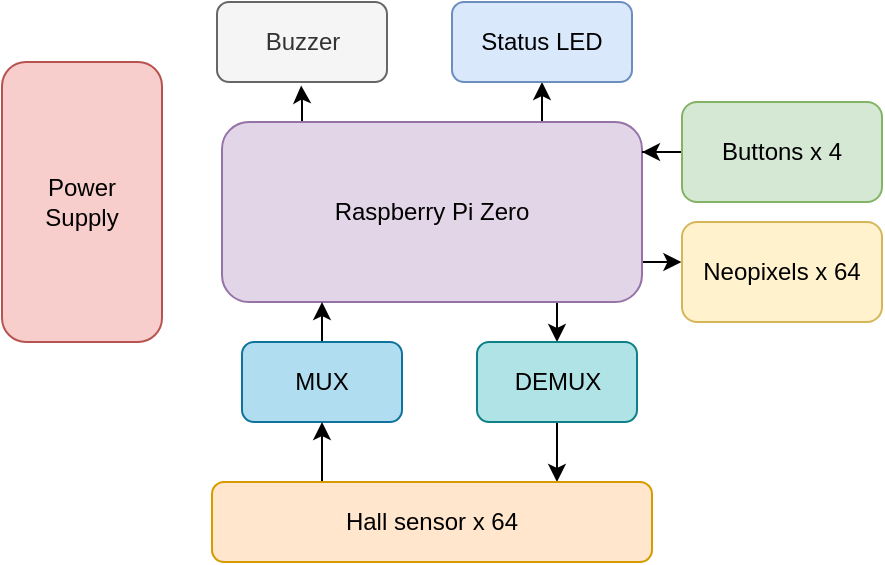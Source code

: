 <mxfile version="14.8.0" type="device"><diagram id="CyARhc646Ur3SWqdtWKb" name="Page-1"><mxGraphModel dx="779" dy="412" grid="1" gridSize="10" guides="1" tooltips="1" connect="1" arrows="1" fold="1" page="1" pageScale="1" pageWidth="850" pageHeight="1100" math="0" shadow="0"><root><mxCell id="0"/><mxCell id="1" parent="0"/><mxCell id="cgV89Y9W_HNAQR4JNPj6-11" style="edgeStyle=orthogonalEdgeStyle;rounded=0;orthogonalLoop=1;jettySize=auto;html=1;entryX=0.5;entryY=0;entryDx=0;entryDy=0;startArrow=none;startFill=0;endArrow=classic;endFill=1;" edge="1" parent="1" source="kuXcm-0trX771AxGxB43-1" target="cgV89Y9W_HNAQR4JNPj6-1"><mxGeometry relative="1" as="geometry"><Array as="points"><mxPoint x="518" y="380"/></Array></mxGeometry></mxCell><mxCell id="cgV89Y9W_HNAQR4JNPj6-14" style="edgeStyle=orthogonalEdgeStyle;rounded=0;orthogonalLoop=1;jettySize=auto;html=1;entryX=0.495;entryY=1.044;entryDx=0;entryDy=0;entryPerimeter=0;startArrow=none;startFill=0;endArrow=classic;endFill=1;" edge="1" parent="1" source="kuXcm-0trX771AxGxB43-1" target="kuXcm-0trX771AxGxB43-2"><mxGeometry relative="1" as="geometry"><Array as="points"><mxPoint x="390" y="260"/><mxPoint x="390" y="260"/></Array></mxGeometry></mxCell><mxCell id="cgV89Y9W_HNAQR4JNPj6-15" style="edgeStyle=orthogonalEdgeStyle;rounded=0;orthogonalLoop=1;jettySize=auto;html=1;entryX=0.5;entryY=1;entryDx=0;entryDy=0;startArrow=none;startFill=0;endArrow=classic;endFill=1;" edge="1" parent="1" source="kuXcm-0trX771AxGxB43-1" target="kuXcm-0trX771AxGxB43-3"><mxGeometry relative="1" as="geometry"><Array as="points"><mxPoint x="510" y="260"/><mxPoint x="510" y="260"/></Array></mxGeometry></mxCell><mxCell id="cgV89Y9W_HNAQR4JNPj6-18" style="edgeStyle=orthogonalEdgeStyle;rounded=0;orthogonalLoop=1;jettySize=auto;html=1;entryX=-0.003;entryY=0.399;entryDx=0;entryDy=0;entryPerimeter=0;startArrow=none;startFill=0;endArrow=classic;endFill=1;" edge="1" parent="1" source="kuXcm-0trX771AxGxB43-1" target="cgV89Y9W_HNAQR4JNPj6-4"><mxGeometry relative="1" as="geometry"><Array as="points"><mxPoint x="580" y="340"/></Array></mxGeometry></mxCell><mxCell id="kuXcm-0trX771AxGxB43-1" value="Raspberry Pi Zero" style="rounded=1;whiteSpace=wrap;html=1;fillColor=#e1d5e7;strokeColor=#9673a6;" parent="1" vertex="1"><mxGeometry x="350" y="270" width="210" height="90" as="geometry"/></mxCell><mxCell id="kuXcm-0trX771AxGxB43-2" value="Buzzer" style="rounded=1;whiteSpace=wrap;html=1;fillColor=#f5f5f5;strokeColor=#666666;fontColor=#333333;" parent="1" vertex="1"><mxGeometry x="347.5" y="210" width="85" height="40" as="geometry"/></mxCell><mxCell id="kuXcm-0trX771AxGxB43-3" value="Status LED" style="rounded=1;whiteSpace=wrap;html=1;fillColor=#dae8fc;strokeColor=#6c8ebf;" parent="1" vertex="1"><mxGeometry x="465" y="210" width="90" height="40" as="geometry"/></mxCell><mxCell id="cgV89Y9W_HNAQR4JNPj6-12" value="" style="edgeStyle=orthogonalEdgeStyle;rounded=0;orthogonalLoop=1;jettySize=auto;html=1;startArrow=none;startFill=0;endArrow=classic;endFill=1;entryX=0.239;entryY=1.002;entryDx=0;entryDy=0;entryPerimeter=0;" edge="1" parent="1" source="kuXcm-0trX771AxGxB43-9" target="kuXcm-0trX771AxGxB43-1"><mxGeometry relative="1" as="geometry"/></mxCell><mxCell id="kuXcm-0trX771AxGxB43-9" value="MUX" style="rounded=1;whiteSpace=wrap;html=1;fillColor=#b1ddf0;strokeColor=#10739e;" parent="1" vertex="1"><mxGeometry x="360" y="380" width="80" height="40" as="geometry"/></mxCell><mxCell id="cgV89Y9W_HNAQR4JNPj6-8" style="edgeStyle=orthogonalEdgeStyle;rounded=0;orthogonalLoop=1;jettySize=auto;html=1;startArrow=none;startFill=0;endArrow=classic;endFill=1;entryX=0.784;entryY=0;entryDx=0;entryDy=0;entryPerimeter=0;" edge="1" parent="1" source="cgV89Y9W_HNAQR4JNPj6-1" target="cgV89Y9W_HNAQR4JNPj6-7"><mxGeometry relative="1" as="geometry"/></mxCell><mxCell id="cgV89Y9W_HNAQR4JNPj6-1" value="DEMUX" style="rounded=1;whiteSpace=wrap;html=1;fillColor=#b0e3e6;strokeColor=#0e8088;" vertex="1" parent="1"><mxGeometry x="477.5" y="380" width="80" height="40" as="geometry"/></mxCell><mxCell id="cgV89Y9W_HNAQR4JNPj6-2" value="Power &lt;br&gt;Supply" style="rounded=1;whiteSpace=wrap;html=1;fillColor=#f8cecc;strokeColor=#b85450;" vertex="1" parent="1"><mxGeometry x="240" y="240" width="80" height="140" as="geometry"/></mxCell><mxCell id="cgV89Y9W_HNAQR4JNPj6-4" value="Neopixels x 64" style="rounded=1;whiteSpace=wrap;html=1;fillColor=#fff2cc;strokeColor=#d6b656;" vertex="1" parent="1"><mxGeometry x="580" y="320" width="100" height="50" as="geometry"/></mxCell><mxCell id="cgV89Y9W_HNAQR4JNPj6-16" style="edgeStyle=orthogonalEdgeStyle;rounded=0;orthogonalLoop=1;jettySize=auto;html=1;entryX=1;entryY=0.167;entryDx=0;entryDy=0;entryPerimeter=0;startArrow=none;startFill=0;endArrow=classic;endFill=1;" edge="1" parent="1" source="cgV89Y9W_HNAQR4JNPj6-5" target="kuXcm-0trX771AxGxB43-1"><mxGeometry relative="1" as="geometry"/></mxCell><mxCell id="cgV89Y9W_HNAQR4JNPj6-5" value="Buttons x 4" style="rounded=1;whiteSpace=wrap;html=1;fillColor=#d5e8d4;strokeColor=#82b366;" vertex="1" parent="1"><mxGeometry x="580" y="260" width="100" height="50" as="geometry"/></mxCell><mxCell id="cgV89Y9W_HNAQR4JNPj6-10" style="edgeStyle=orthogonalEdgeStyle;rounded=0;orthogonalLoop=1;jettySize=auto;html=1;entryX=0.5;entryY=1;entryDx=0;entryDy=0;startArrow=none;startFill=0;endArrow=classic;endFill=1;" edge="1" parent="1" source="cgV89Y9W_HNAQR4JNPj6-7" target="kuXcm-0trX771AxGxB43-9"><mxGeometry relative="1" as="geometry"><Array as="points"><mxPoint x="400" y="440"/><mxPoint x="400" y="440"/></Array></mxGeometry></mxCell><mxCell id="cgV89Y9W_HNAQR4JNPj6-7" value="Hall sensor x 64" style="rounded=1;whiteSpace=wrap;html=1;rotation=0;fillColor=#ffe6cc;strokeColor=#d79b00;" vertex="1" parent="1"><mxGeometry x="345" y="450" width="220" height="40" as="geometry"/></mxCell></root></mxGraphModel></diagram></mxfile>